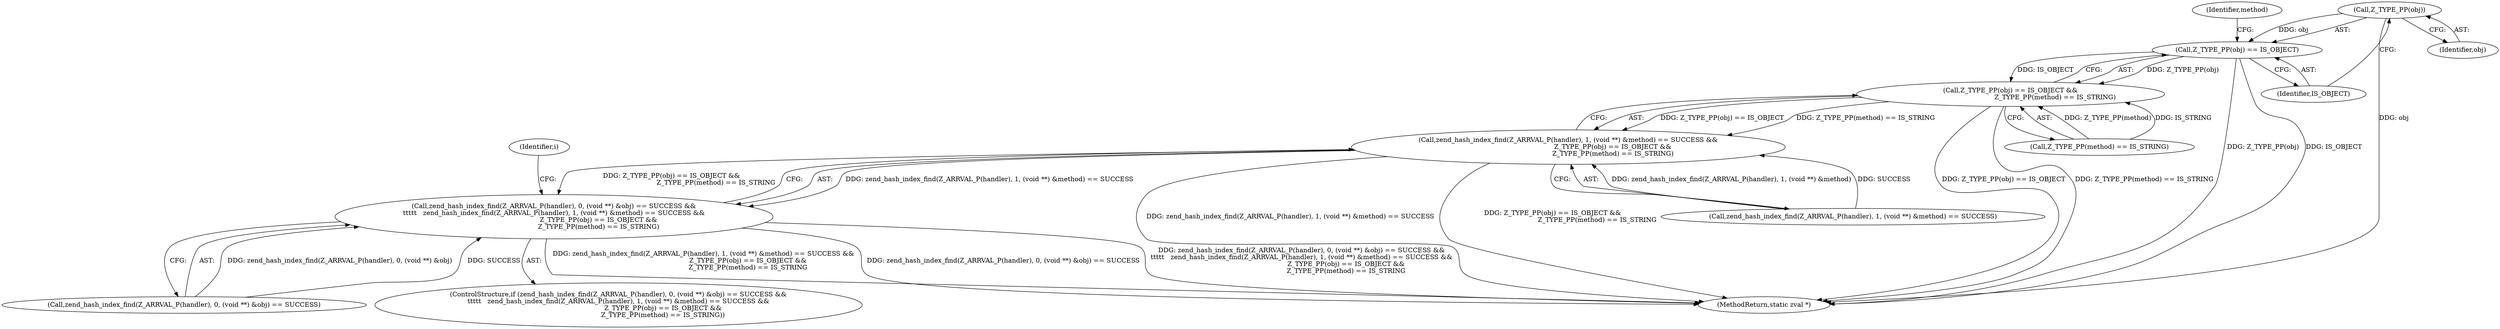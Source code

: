 digraph "0_php_dccda88f27a084bcbbb30198ace12b4e7ae961cc_10@pointer" {
"1000237" [label="(Call,Z_TYPE_PP(obj))"];
"1000236" [label="(Call,Z_TYPE_PP(obj) == IS_OBJECT)"];
"1000235" [label="(Call,Z_TYPE_PP(obj) == IS_OBJECT &&\n                                           Z_TYPE_PP(method) == IS_STRING)"];
"1000224" [label="(Call,zend_hash_index_find(Z_ARRVAL_P(handler), 1, (void **) &method) == SUCCESS &&\n                                           Z_TYPE_PP(obj) == IS_OBJECT &&\n                                           Z_TYPE_PP(method) == IS_STRING)"];
"1000213" [label="(Call,zend_hash_index_find(Z_ARRVAL_P(handler), 0, (void **) &obj) == SUCCESS &&\n\t\t\t\t\t   zend_hash_index_find(Z_ARRVAL_P(handler), 1, (void **) &method) == SUCCESS &&\n                                           Z_TYPE_PP(obj) == IS_OBJECT &&\n                                           Z_TYPE_PP(method) == IS_STRING)"];
"1000213" [label="(Call,zend_hash_index_find(Z_ARRVAL_P(handler), 0, (void **) &obj) == SUCCESS &&\n\t\t\t\t\t   zend_hash_index_find(Z_ARRVAL_P(handler), 1, (void **) &method) == SUCCESS &&\n                                           Z_TYPE_PP(obj) == IS_OBJECT &&\n                                           Z_TYPE_PP(method) == IS_STRING)"];
"1000225" [label="(Call,zend_hash_index_find(Z_ARRVAL_P(handler), 1, (void **) &method) == SUCCESS)"];
"1000242" [label="(Identifier,method)"];
"1000236" [label="(Call,Z_TYPE_PP(obj) == IS_OBJECT)"];
"1000239" [label="(Identifier,IS_OBJECT)"];
"1000240" [label="(Call,Z_TYPE_PP(method) == IS_STRING)"];
"1000214" [label="(Call,zend_hash_index_find(Z_ARRVAL_P(handler), 0, (void **) &obj) == SUCCESS)"];
"1000238" [label="(Identifier,obj)"];
"1000235" [label="(Call,Z_TYPE_PP(obj) == IS_OBJECT &&\n                                           Z_TYPE_PP(method) == IS_STRING)"];
"1000212" [label="(ControlStructure,if (zend_hash_index_find(Z_ARRVAL_P(handler), 0, (void **) &obj) == SUCCESS &&\n\t\t\t\t\t   zend_hash_index_find(Z_ARRVAL_P(handler), 1, (void **) &method) == SUCCESS &&\n                                           Z_TYPE_PP(obj) == IS_OBJECT &&\n                                           Z_TYPE_PP(method) == IS_STRING))"];
"1000296" [label="(MethodReturn,static zval *)"];
"1000248" [label="(Identifier,i)"];
"1000237" [label="(Call,Z_TYPE_PP(obj))"];
"1000224" [label="(Call,zend_hash_index_find(Z_ARRVAL_P(handler), 1, (void **) &method) == SUCCESS &&\n                                           Z_TYPE_PP(obj) == IS_OBJECT &&\n                                           Z_TYPE_PP(method) == IS_STRING)"];
"1000237" -> "1000236"  [label="AST: "];
"1000237" -> "1000238"  [label="CFG: "];
"1000238" -> "1000237"  [label="AST: "];
"1000239" -> "1000237"  [label="CFG: "];
"1000237" -> "1000296"  [label="DDG: obj"];
"1000237" -> "1000236"  [label="DDG: obj"];
"1000236" -> "1000235"  [label="AST: "];
"1000236" -> "1000239"  [label="CFG: "];
"1000239" -> "1000236"  [label="AST: "];
"1000242" -> "1000236"  [label="CFG: "];
"1000235" -> "1000236"  [label="CFG: "];
"1000236" -> "1000296"  [label="DDG: Z_TYPE_PP(obj)"];
"1000236" -> "1000296"  [label="DDG: IS_OBJECT"];
"1000236" -> "1000235"  [label="DDG: Z_TYPE_PP(obj)"];
"1000236" -> "1000235"  [label="DDG: IS_OBJECT"];
"1000235" -> "1000224"  [label="AST: "];
"1000235" -> "1000240"  [label="CFG: "];
"1000240" -> "1000235"  [label="AST: "];
"1000224" -> "1000235"  [label="CFG: "];
"1000235" -> "1000296"  [label="DDG: Z_TYPE_PP(obj) == IS_OBJECT"];
"1000235" -> "1000296"  [label="DDG: Z_TYPE_PP(method) == IS_STRING"];
"1000235" -> "1000224"  [label="DDG: Z_TYPE_PP(obj) == IS_OBJECT"];
"1000235" -> "1000224"  [label="DDG: Z_TYPE_PP(method) == IS_STRING"];
"1000240" -> "1000235"  [label="DDG: Z_TYPE_PP(method)"];
"1000240" -> "1000235"  [label="DDG: IS_STRING"];
"1000224" -> "1000213"  [label="AST: "];
"1000224" -> "1000225"  [label="CFG: "];
"1000225" -> "1000224"  [label="AST: "];
"1000213" -> "1000224"  [label="CFG: "];
"1000224" -> "1000296"  [label="DDG: zend_hash_index_find(Z_ARRVAL_P(handler), 1, (void **) &method) == SUCCESS"];
"1000224" -> "1000296"  [label="DDG: Z_TYPE_PP(obj) == IS_OBJECT &&\n                                           Z_TYPE_PP(method) == IS_STRING"];
"1000224" -> "1000213"  [label="DDG: zend_hash_index_find(Z_ARRVAL_P(handler), 1, (void **) &method) == SUCCESS"];
"1000224" -> "1000213"  [label="DDG: Z_TYPE_PP(obj) == IS_OBJECT &&\n                                           Z_TYPE_PP(method) == IS_STRING"];
"1000225" -> "1000224"  [label="DDG: zend_hash_index_find(Z_ARRVAL_P(handler), 1, (void **) &method)"];
"1000225" -> "1000224"  [label="DDG: SUCCESS"];
"1000213" -> "1000212"  [label="AST: "];
"1000213" -> "1000214"  [label="CFG: "];
"1000214" -> "1000213"  [label="AST: "];
"1000248" -> "1000213"  [label="CFG: "];
"1000213" -> "1000296"  [label="DDG: zend_hash_index_find(Z_ARRVAL_P(handler), 0, (void **) &obj) == SUCCESS"];
"1000213" -> "1000296"  [label="DDG: zend_hash_index_find(Z_ARRVAL_P(handler), 0, (void **) &obj) == SUCCESS &&\n\t\t\t\t\t   zend_hash_index_find(Z_ARRVAL_P(handler), 1, (void **) &method) == SUCCESS &&\n                                           Z_TYPE_PP(obj) == IS_OBJECT &&\n                                           Z_TYPE_PP(method) == IS_STRING"];
"1000213" -> "1000296"  [label="DDG: zend_hash_index_find(Z_ARRVAL_P(handler), 1, (void **) &method) == SUCCESS &&\n                                           Z_TYPE_PP(obj) == IS_OBJECT &&\n                                           Z_TYPE_PP(method) == IS_STRING"];
"1000214" -> "1000213"  [label="DDG: zend_hash_index_find(Z_ARRVAL_P(handler), 0, (void **) &obj)"];
"1000214" -> "1000213"  [label="DDG: SUCCESS"];
}
